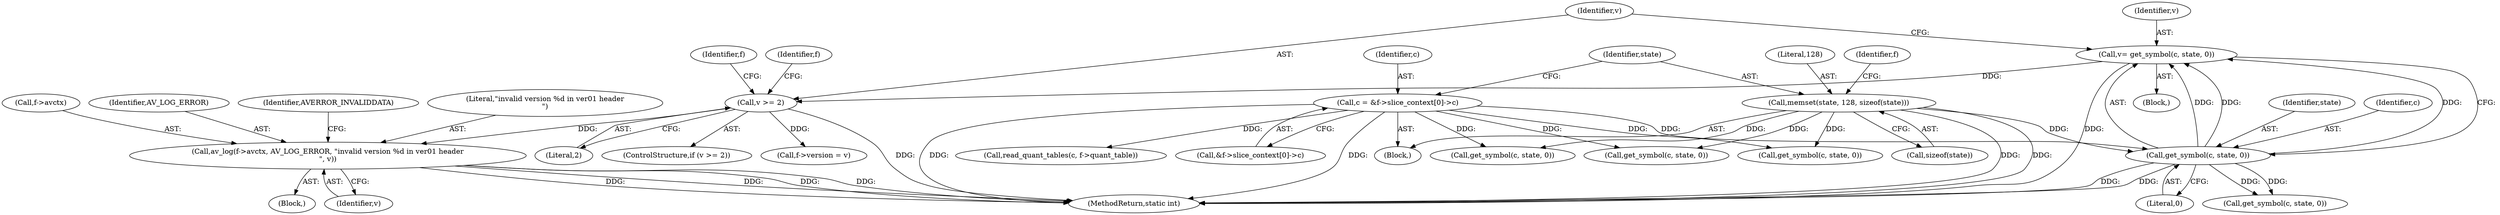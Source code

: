 digraph "0_FFmpeg_547d690d676064069d44703a1917e0dab7e33445@pointer" {
"1000147" [label="(Call,av_log(f->avctx, AV_LOG_ERROR, \"invalid version %d in ver01 header\n\", v))"];
"1000143" [label="(Call,v >= 2)"];
"1000136" [label="(Call,v= get_symbol(c, state, 0))"];
"1000138" [label="(Call,get_symbol(c, state, 0))"];
"1000113" [label="(Call,c = &f->slice_context[0]->c)"];
"1000123" [label="(Call,memset(state, 128, sizeof(state)))"];
"1000140" [label="(Identifier,state)"];
"1000146" [label="(Block,)"];
"1000139" [label="(Identifier,c)"];
"1000113" [label="(Call,c = &f->slice_context[0]->c)"];
"1000114" [label="(Identifier,c)"];
"1000126" [label="(Call,sizeof(state))"];
"1000152" [label="(Literal,\"invalid version %d in ver01 header\n\")"];
"1000148" [label="(Call,f->avctx)"];
"1000144" [label="(Identifier,v)"];
"1000125" [label="(Literal,128)"];
"1000147" [label="(Call,av_log(f->avctx, AV_LOG_ERROR, \"invalid version %d in ver01 header\n\", v))"];
"1000962" [label="(Call,get_symbol(c, state, 0))"];
"1000158" [label="(Identifier,f)"];
"1000151" [label="(Identifier,AV_LOG_ERROR)"];
"1000171" [label="(Call,get_symbol(c, state, 0))"];
"1000136" [label="(Call,v= get_symbol(c, state, 0))"];
"1000131" [label="(Identifier,f)"];
"1000814" [label="(Call,get_symbol(c, state, 0))"];
"1000138" [label="(Call,get_symbol(c, state, 0))"];
"1000115" [label="(Call,&f->slice_context[0]->c)"];
"1000137" [label="(Identifier,v)"];
"1000149" [label="(Identifier,f)"];
"1000153" [label="(Identifier,v)"];
"1000143" [label="(Call,v >= 2)"];
"1000142" [label="(ControlStructure,if (v >= 2))"];
"1000155" [label="(Identifier,AVERROR_INVALIDDATA)"];
"1000123" [label="(Call,memset(state, 128, sizeof(state)))"];
"1000784" [label="(Call,read_quant_tables(c, f->quant_table))"];
"1000104" [label="(Block,)"];
"1001147" [label="(Call,get_symbol(c, state, 0))"];
"1000134" [label="(Block,)"];
"1000156" [label="(Call,f->version = v)"];
"1001241" [label="(MethodReturn,static int)"];
"1000141" [label="(Literal,0)"];
"1000124" [label="(Identifier,state)"];
"1000145" [label="(Literal,2)"];
"1000147" -> "1000146"  [label="AST: "];
"1000147" -> "1000153"  [label="CFG: "];
"1000148" -> "1000147"  [label="AST: "];
"1000151" -> "1000147"  [label="AST: "];
"1000152" -> "1000147"  [label="AST: "];
"1000153" -> "1000147"  [label="AST: "];
"1000155" -> "1000147"  [label="CFG: "];
"1000147" -> "1001241"  [label="DDG: "];
"1000147" -> "1001241"  [label="DDG: "];
"1000147" -> "1001241"  [label="DDG: "];
"1000147" -> "1001241"  [label="DDG: "];
"1000143" -> "1000147"  [label="DDG: "];
"1000143" -> "1000142"  [label="AST: "];
"1000143" -> "1000145"  [label="CFG: "];
"1000144" -> "1000143"  [label="AST: "];
"1000145" -> "1000143"  [label="AST: "];
"1000149" -> "1000143"  [label="CFG: "];
"1000158" -> "1000143"  [label="CFG: "];
"1000143" -> "1001241"  [label="DDG: "];
"1000136" -> "1000143"  [label="DDG: "];
"1000143" -> "1000156"  [label="DDG: "];
"1000136" -> "1000134"  [label="AST: "];
"1000136" -> "1000138"  [label="CFG: "];
"1000137" -> "1000136"  [label="AST: "];
"1000138" -> "1000136"  [label="AST: "];
"1000144" -> "1000136"  [label="CFG: "];
"1000136" -> "1001241"  [label="DDG: "];
"1000138" -> "1000136"  [label="DDG: "];
"1000138" -> "1000136"  [label="DDG: "];
"1000138" -> "1000136"  [label="DDG: "];
"1000138" -> "1000141"  [label="CFG: "];
"1000139" -> "1000138"  [label="AST: "];
"1000140" -> "1000138"  [label="AST: "];
"1000141" -> "1000138"  [label="AST: "];
"1000138" -> "1001241"  [label="DDG: "];
"1000138" -> "1001241"  [label="DDG: "];
"1000113" -> "1000138"  [label="DDG: "];
"1000123" -> "1000138"  [label="DDG: "];
"1000138" -> "1000171"  [label="DDG: "];
"1000138" -> "1000171"  [label="DDG: "];
"1000113" -> "1000104"  [label="AST: "];
"1000113" -> "1000115"  [label="CFG: "];
"1000114" -> "1000113"  [label="AST: "];
"1000115" -> "1000113"  [label="AST: "];
"1000124" -> "1000113"  [label="CFG: "];
"1000113" -> "1001241"  [label="DDG: "];
"1000113" -> "1001241"  [label="DDG: "];
"1000113" -> "1000784"  [label="DDG: "];
"1000113" -> "1000814"  [label="DDG: "];
"1000113" -> "1000962"  [label="DDG: "];
"1000113" -> "1001147"  [label="DDG: "];
"1000123" -> "1000104"  [label="AST: "];
"1000123" -> "1000126"  [label="CFG: "];
"1000124" -> "1000123"  [label="AST: "];
"1000125" -> "1000123"  [label="AST: "];
"1000126" -> "1000123"  [label="AST: "];
"1000131" -> "1000123"  [label="CFG: "];
"1000123" -> "1001241"  [label="DDG: "];
"1000123" -> "1001241"  [label="DDG: "];
"1000123" -> "1000814"  [label="DDG: "];
"1000123" -> "1000962"  [label="DDG: "];
"1000123" -> "1001147"  [label="DDG: "];
}
